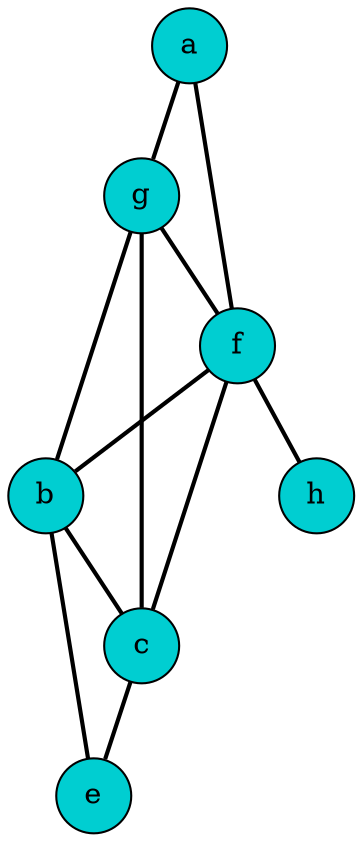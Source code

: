  digraph G{ 
 node [shape=circle]; 
a[label ="a" style = filled  fillcolor ="darkturquoise"] 
g[label ="g" style = filled  fillcolor ="darkturquoise"] 
f[label ="f" style = filled  fillcolor ="darkturquoise"] 
b[label ="b" style = filled  fillcolor ="darkturquoise"] 
c[label ="c" style = filled  fillcolor ="darkturquoise"] 
e[label ="e" style = filled  fillcolor ="darkturquoise"] 
h[label ="h" style = filled  fillcolor ="darkturquoise"] 
a -> g[penwidth=2, arrowhead=none] ; 
a -> f[penwidth=2, arrowhead=none] ; 
g -> b[penwidth=2, arrowhead=none] ; 
g -> c[penwidth=2, arrowhead=none] ; 
g -> f[penwidth=2, arrowhead=none] ; 
f -> b[penwidth=2, arrowhead=none] ; 
f -> h[penwidth=2, arrowhead=none] ; 
f -> c[penwidth=2, arrowhead=none] ; 
b -> c[penwidth=2, arrowhead=none] ; 
b -> e[penwidth=2, arrowhead=none] ; 
c -> e[penwidth=2, arrowhead=none] ; 

}
